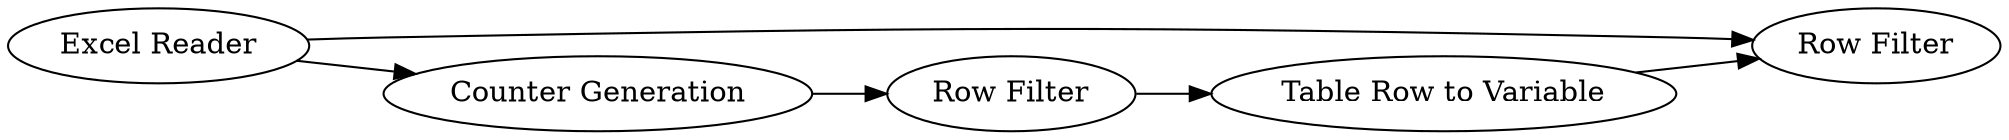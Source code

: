 digraph {
	5 -> 8
	9 -> 8
	7 -> 6
	6 -> 9
	5 -> 7
	5 [label="Excel Reader"]
	7 [label="Counter Generation"]
	9 [label="Table Row to Variable"]
	6 [label="Row Filter"]
	8 [label="Row Filter"]
	rankdir=LR
}
